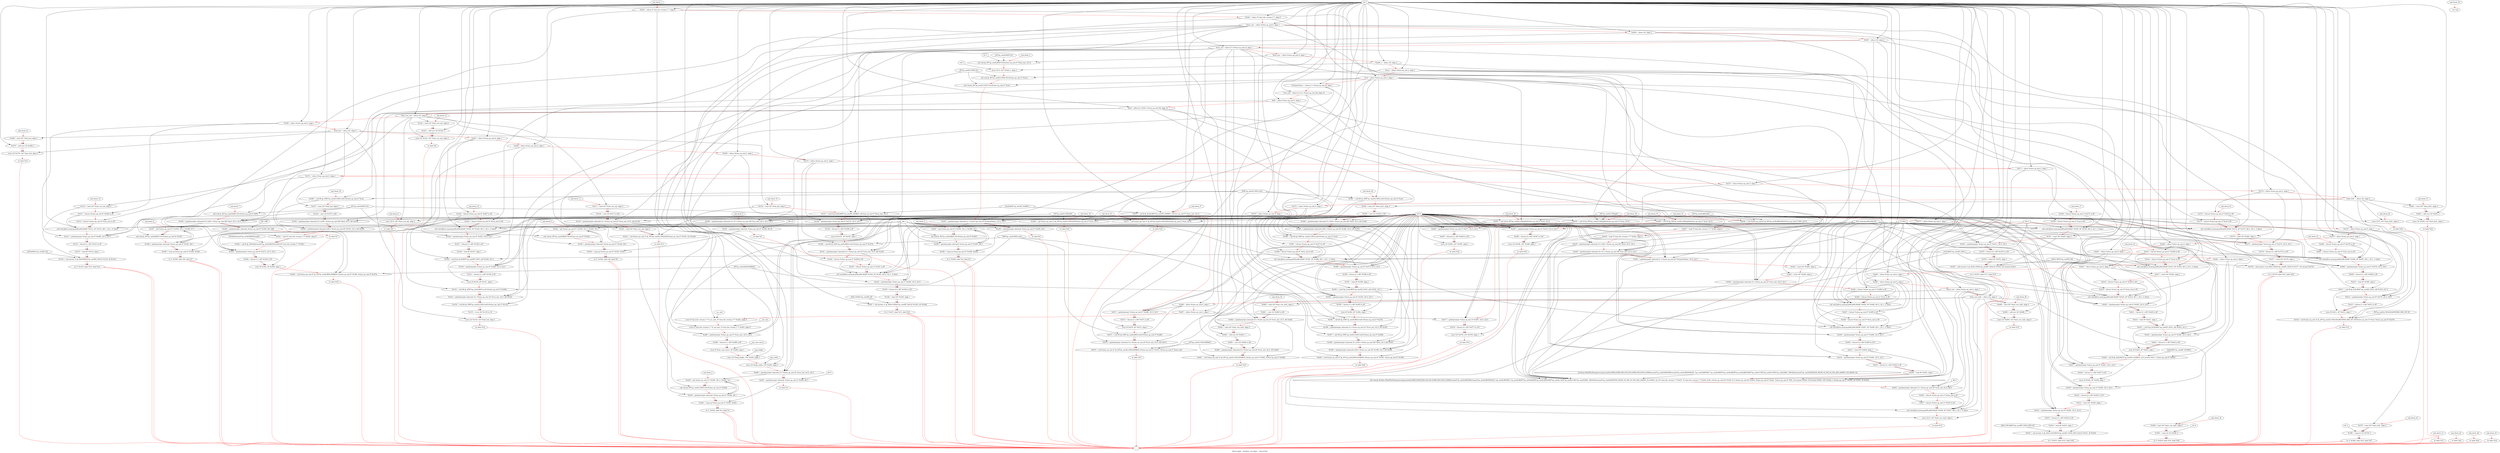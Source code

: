 digraph G {
compound=true
label="Black edges - dataflow, red edges - control flow"
"t262" [label="  %t262 = alloca %\"class.hls::stream.1\"*, align 8"]
"t263" [label="  %t263 = alloca %\"class.hls::stream.1\"*, align 8"]
"win_size" [label="  %win_size = alloca %class.ap_uint.0, align 1"]
"t264" [label="  %t264 = alloca i16, align 2"]
"t265" [label="  %t265 = alloca i16, align 2"]
"row_ind" [label="  %row_ind = alloca [5 x %class.ap_uint.2], align 1"]
"buf_size" [label="  %buf_size = alloca %class.ap_uint.0, align 1"]
"shift_x" [label="  %shift_x = alloca i16, align 2"]
"row" [label="  %row = alloca %class.ap_uint.2, align 1"]
"col" [label="  %col = alloca %class.ap_uint.2, align 1"]
"OutputValues" [label="  %OutputValues = alloca [1 x %class.ap_uint.0], align 1"]
"src_buf" [label="  %src_buf = alloca [5 x [5 x %class.ap_uint.0]], align 16"]
"P0" [label="  %P0 = alloca %class.ap_uint.0, align 1"]
"buf" [label="  %buf = alloca [5 x [256 x %class.ap_uint.0]], align 16"]
"init_row_ind" [label="  %init_row_ind = alloca i32, align 4"]
"t266" [label="  %t266 = alloca %class.ap_uint.0, align 1"]
"init_buf" [label="  %init_buf = alloca i32, align 4"]
"t267" [label="  %t267 = alloca %class.ap_uint.0, align 1"]
"t268" [label="  %t268 = alloca %class.ap_uint.0, align 1"]
"t269" [label="  %t269 = alloca %class.ap_uint.2, align 1"]
"t270" [label="  %t270 = alloca %class.ap_uint.0, align 1"]
"t271" [label="  %t271 = alloca %class.ap_uint.2, align 1"]
"t272" [label="  %t272 = alloca %class.ap_uint.0, align 1"]
"t273" [label="  %t273 = alloca %class.ap_uint.2, align 1"]
"t274" [label="  %t274 = alloca %class.ap_uint.2, align 1"]
"init_buf1" [label="  %init_buf1 = alloca i32, align 4"]
"t275" [label="  %t275 = alloca %class.ap_uint.0, align 1"]
"t276" [label="  %t276 = alloca %class.ap_uint.0, align 1"]
"t277" [label="  %t277 = alloca %class.ap_uint.2, align 1"]
"t278" [label="  %t278 = alloca %class.ap_uint.0, align 1"]
"t279" [label="  %t279 = alloca %class.ap_uint.0, align 1"]
"t280" [label="  %t280 = alloca %class.ap_uint.2, align 1"]
"t281" [label="  %t281 = alloca %class.ap_uint.0, align 1"]
"t282" [label="  %t282 = alloca %class.ap_uint.0, align 1"]
"t283" [label="  %t283 = alloca %class.ap_uint.0, align 1"]
"t284" [label="  %t284 = alloca %class.ap_uint.2, align 1"]
"t285" [label="  %t285 = alloca %class.ap_uint.0, align 1"]
"zero_ind" [label="  %zero_ind = alloca %class.ap_uint.2, align 1"]
"init_row_ind2" [label="  %init_row_ind2 = alloca i32, align 4"]
"t286" [label="  %t286 = alloca %class.ap_uint.0, align 1"]
"t287" [label="  %t287 = alloca %class.ap_uint.2, align 1"]
"_1" [label="  store %\"class.hls::stream.1\"* %_src_mat, %\"class.hls::stream.1\"** %t262, align 8"]
"_2" [label="  store %\"class.hls::stream.1\"* %_out_mat, %\"class.hls::stream.1\"** %t263, align 8"]
"t288" [label="  %t288 = getelementptr %class.ap_uint.0* %win_size, i32 0, i32 0"]
"t289" [label="  %t289 = bitcast [1 x i8]* %t288 to i8*"]
"_3" [label="  store i8 %win_size.coerce, i8* %t289, align 1"]
"_4" [label="  store i16 %img_height, i16* %t264, align 2"]
"_5" [label="  store i16 %img_width, i16* %t265, align 2"]
"t290" [label="  %t290 = getelementptr inbounds [5 x %class.ap_uint.2]* %row_ind, i32 0, i32 0"]
"t291" [label="  %t291 = getelementptr inbounds %class.ap_uint.2* %t290, i64 5"]
"_6" [label="  br label %1"]
"unk_block_1" -> "t262"[color=red]
"i32 1" -> "t262"
"t262" -> "t263"[color=red weight=2]
"i32 1" -> "t263"
"t263" -> "win_size"[color=red weight=2]
"i32 1" -> "win_size"
"win_size" -> "t264"[color=red weight=2]
"i32 1" -> "t264"
"t264" -> "t265"[color=red weight=2]
"i32 1" -> "t265"
"t265" -> "row_ind"[color=red weight=2]
"i32 1" -> "row_ind"
"row_ind" -> "buf_size"[color=red weight=2]
"i32 1" -> "buf_size"
"buf_size" -> "shift_x"[color=red weight=2]
"i32 1" -> "shift_x"
"shift_x" -> "row"[color=red weight=2]
"i32 1" -> "row"
"row" -> "col"[color=red weight=2]
"i32 1" -> "col"
"col" -> "OutputValues"[color=red weight=2]
"i32 1" -> "OutputValues"
"OutputValues" -> "src_buf"[color=red weight=2]
"i32 1" -> "src_buf"
"src_buf" -> "P0"[color=red weight=2]
"i32 1" -> "P0"
"P0" -> "buf"[color=red weight=2]
"i32 1" -> "buf"
"buf" -> "init_row_ind"[color=red weight=2]
"i32 1" -> "init_row_ind"
"init_row_ind" -> "t266"[color=red weight=2]
"i32 1" -> "t266"
"t266" -> "init_buf"[color=red weight=2]
"i32 1" -> "init_buf"
"init_buf" -> "t267"[color=red weight=2]
"i32 1" -> "t267"
"t267" -> "t268"[color=red weight=2]
"i32 1" -> "t268"
"t268" -> "t269"[color=red weight=2]
"i32 1" -> "t269"
"t269" -> "t270"[color=red weight=2]
"i32 1" -> "t270"
"t270" -> "t271"[color=red weight=2]
"i32 1" -> "t271"
"t271" -> "t272"[color=red weight=2]
"i32 1" -> "t272"
"t272" -> "t273"[color=red weight=2]
"i32 1" -> "t273"
"t273" -> "t274"[color=red weight=2]
"i32 1" -> "t274"
"t274" -> "init_buf1"[color=red weight=2]
"i32 1" -> "init_buf1"
"init_buf1" -> "t275"[color=red weight=2]
"i32 1" -> "t275"
"t275" -> "t276"[color=red weight=2]
"i32 1" -> "t276"
"t276" -> "t277"[color=red weight=2]
"i32 1" -> "t277"
"t277" -> "t278"[color=red weight=2]
"i32 1" -> "t278"
"t278" -> "t279"[color=red weight=2]
"i32 1" -> "t279"
"t279" -> "t280"[color=red weight=2]
"i32 1" -> "t280"
"t280" -> "t281"[color=red weight=2]
"i32 1" -> "t281"
"t281" -> "t282"[color=red weight=2]
"i32 1" -> "t282"
"t282" -> "t283"[color=red weight=2]
"i32 1" -> "t283"
"t283" -> "t284"[color=red weight=2]
"i32 1" -> "t284"
"t284" -> "t285"[color=red weight=2]
"i32 1" -> "t285"
"t285" -> "zero_ind"[color=red weight=2]
"i32 1" -> "zero_ind"
"zero_ind" -> "init_row_ind2"[color=red weight=2]
"i32 1" -> "init_row_ind2"
"init_row_ind2" -> "t286"[color=red weight=2]
"i32 1" -> "t286"
"t286" -> "t287"[color=red weight=2]
"i32 1" -> "t287"
"t287" -> "_1"[color=red weight=2]
"_src_mat" -> "_1"
"t262" -> "_1"
"_1" -> "_2"[color=red weight=2]
"_out_mat" -> "_2"
"t263" -> "_2"
"_2" -> "t288"[color=red weight=2]
"win_size" -> "t288"
"i32 0" -> "t288"
"i32 0" -> "t288"
"t288" -> "t289"[color=red weight=2]
"t288" -> "t289"
"t289" -> "_3"[color=red weight=2]
"win_size.coerce" -> "_3"
"t289" -> "_3"
"_3" -> "_4"[color=red weight=2]
"img_height" -> "_4"
"t264" -> "_4"
"_4" -> "_5"[color=red weight=2]
"img_width" -> "_5"
"t265" -> "_5"
"_5" -> "t290"[color=red weight=2]
"row_ind" -> "t290"
"i32 0" -> "t290"
"i32 0" -> "t290"
"t290" -> "t291"[color=red weight=2]
"t290" -> "t291"
"i64 5" -> "t291"
"t291" -> "_6"[color=red weight=2]
"_6" -> ""[color=red]

"t292" [label="  %t292 = phi %class.ap_uint.2* [ %t290, %0 ], [ %t293, %1 ]"]
"_7" [label="  call void @_ZN7ap_uintILi13EEC1Ev(%class.ap_uint.2* %t292)"]
"t293" [label="  %t293 = getelementptr inbounds %class.ap_uint.2* %t292, i64 1"]
"t294" [label="  %t294 = icmp eq %class.ap_uint.2* %t293, %t291"]
"_8" [label="  br i1 %t294, label %2, label %1"]
"unk_block_2" -> "t292"[color=red]
"t290" -> "t292"
"t293" -> "t292"
"t292" -> "_7"[color=red weight=2]
"t292" -> "_7"
"_ZN7ap_uintILi13EEC1Ev" -> "_7"
"_7" -> "t293"[color=red weight=2]
"t292" -> "t293"
"i64 1" -> "t293"
"t293" -> "t294"[color=red weight=2]
"t293" -> "t294"
"t291" -> "t294"
"t294" -> "_8"[color=red weight=2]
"t294" -> "_8"
"_8" -> ""[color=red]
"_8" -> ""[color=red]

"_9" [label="  call void @_ZN7ap_uintILi8EEC1Ei(%class.ap_uint.0* %buf_size, i32 5)"]
"_10" [label="  store i16 0, i16* %shift_x, align 2"]
"_11" [label="  call void @_ZN7ap_uintILi13EEC1Ev(%class.ap_uint.2* %row)"]
"_12" [label="  call void @_ZN7ap_uintILi13EEC1Ev(%class.ap_uint.2* %col)"]
"t295" [label="  %t295 = getelementptr inbounds [1 x %class.ap_uint.0]* %OutputValues, i32 0, i32 0"]
"t296" [label="  %t296 = getelementptr inbounds %class.ap_uint.0* %t295, i64 1"]
"_13" [label="  br label %3"]
"unk_block_3" -> "_9"[color=red]
"buf_size" -> "_9"
"i32 5" -> "_9"
"_ZN7ap_uintILi8EEC1Ei" -> "_9"
"_9" -> "_10"[color=red weight=2]
"i16 0" -> "_10"
"shift_x" -> "_10"
"_10" -> "_11"[color=red weight=2]
"row" -> "_11"
"_ZN7ap_uintILi13EEC1Ev" -> "_11"
"_11" -> "_12"[color=red weight=2]
"col" -> "_12"
"_ZN7ap_uintILi13EEC1Ev" -> "_12"
"_12" -> "t295"[color=red weight=2]
"OutputValues" -> "t295"
"i32 0" -> "t295"
"i32 0" -> "t295"
"t295" -> "t296"[color=red weight=2]
"t295" -> "t296"
"i64 1" -> "t296"
"t296" -> "_13"[color=red weight=2]
"_13" -> ""[color=red]

"t297" [label="  %t297 = phi %class.ap_uint.0* [ %t295, %2 ], [ %t298, %3 ]"]
"_14" [label="  call void @_ZN7ap_uintILi8EEC1Ev(%class.ap_uint.0* %t297)"]
"t298" [label="  %t298 = getelementptr inbounds %class.ap_uint.0* %t297, i64 1"]
"t299" [label="  %t299 = icmp eq %class.ap_uint.0* %t298, %t296"]
"_15" [label="  br i1 %t299, label %4, label %3"]
"unk_block_4" -> "t297"[color=red]
"t295" -> "t297"
"t298" -> "t297"
"t297" -> "_14"[color=red weight=2]
"t297" -> "_14"
"_ZN7ap_uintILi8EEC1Ev" -> "_14"
"_14" -> "t298"[color=red weight=2]
"t297" -> "t298"
"i64 1" -> "t298"
"t298" -> "t299"[color=red weight=2]
"t298" -> "t299"
"t296" -> "t299"
"t299" -> "_15"[color=red weight=2]
"t299" -> "_15"
"_15" -> ""[color=red]
"_15" -> ""[color=red]

"t300" [label="  %t300 = getelementptr inbounds [5 x [5 x %class.ap_uint.0]]* %src_buf, i32 0, i32 0, i32 0"]
"t301" [label="  %t301 = getelementptr inbounds %class.ap_uint.0* %t300, i64 25"]
"_16" [label="  br label %5"]
"unk_block_5" -> "t300"[color=red]
"src_buf" -> "t300"
"i32 0" -> "t300"
"i32 0" -> "t300"
"i32 0" -> "t300"
"t300" -> "t301"[color=red weight=2]
"t300" -> "t301"
"i64 25" -> "t301"
"t301" -> "_16"[color=red weight=2]
"_16" -> ""[color=red]

"t302" [label="  %t302 = phi %class.ap_uint.0* [ %t300, %4 ], [ %t303, %5 ]"]
"_17" [label="  call void @_ZN7ap_uintILi8EEC1Ev(%class.ap_uint.0* %t302)"]
"t303" [label="  %t303 = getelementptr inbounds %class.ap_uint.0* %t302, i64 1"]
"t304" [label="  %t304 = icmp eq %class.ap_uint.0* %t303, %t301"]
"_18" [label="  br i1 %t304, label %6, label %5"]
"unk_block_6" -> "t302"[color=red]
"t300" -> "t302"
"t303" -> "t302"
"t302" -> "_17"[color=red weight=2]
"t302" -> "_17"
"_ZN7ap_uintILi8EEC1Ev" -> "_17"
"_17" -> "t303"[color=red weight=2]
"t302" -> "t303"
"i64 1" -> "t303"
"t303" -> "t304"[color=red weight=2]
"t303" -> "t304"
"t301" -> "t304"
"t304" -> "_18"[color=red weight=2]
"t304" -> "_18"
"_18" -> ""[color=red]
"_18" -> ""[color=red]

"_19" [label="  call void @_ZN7ap_uintILi8EEC1Ev(%class.ap_uint.0* %P0)"]
"t305" [label="  %t305 = getelementptr inbounds [5 x [256 x %class.ap_uint.0]]* %buf, i32 0, i32 0, i32 0"]
"t306" [label="  %t306 = getelementptr inbounds %class.ap_uint.0* %t305, i64 1280"]
"_20" [label="  br label %7"]
"unk_block_7" -> "_19"[color=red]
"P0" -> "_19"
"_ZN7ap_uintILi8EEC1Ev" -> "_19"
"_19" -> "t305"[color=red weight=2]
"buf" -> "t305"
"i32 0" -> "t305"
"i32 0" -> "t305"
"i32 0" -> "t305"
"t305" -> "t306"[color=red weight=2]
"t305" -> "t306"
"i64 1280" -> "t306"
"t306" -> "_20"[color=red weight=2]
"_20" -> ""[color=red]

"t307" [label="  %t307 = phi %class.ap_uint.0* [ %t305, %6 ], [ %t308, %7 ]"]
"_21" [label="  call void @_ZN7ap_uintILi8EEC1Ev(%class.ap_uint.0* %t307)"]
"t308" [label="  %t308 = getelementptr inbounds %class.ap_uint.0* %t307, i64 1"]
"t309" [label="  %t309 = icmp eq %class.ap_uint.0* %t308, %t306"]
"_22" [label="  br i1 %t309, label %8, label %7"]
"unk_block_8" -> "t307"[color=red]
"t305" -> "t307"
"t308" -> "t307"
"t307" -> "_21"[color=red weight=2]
"t307" -> "_21"
"_ZN7ap_uintILi8EEC1Ev" -> "_21"
"_21" -> "t308"[color=red weight=2]
"t307" -> "t308"
"i64 1" -> "t308"
"t308" -> "t309"[color=red weight=2]
"t308" -> "t309"
"t306" -> "t309"
"t309" -> "_22"[color=red weight=2]
"t309" -> "_22"
"_22" -> ""[color=red]
"_22" -> ""[color=red]

"_23" [label="  store i32 0, i32* %init_row_ind, align 4"]
"_24" [label="  br label %9"]
"unk_block_9" -> "_23"[color=red]
"i32 0" -> "_23"
"init_row_ind" -> "_23"
"_23" -> "_24"[color=red weight=2]
"_24" -> ""[color=red]

"t310" [label="  %t310 = load i32* %init_row_ind, align 4"]
"t311" [label="  %t311 = bitcast %class.ap_uint.0* %t266 to i8*"]
"t312" [label="  %t312 = bitcast %class.ap_uint.0* %win_size to i8*"]
"_25" [label="  call void @llvm.memcpy.p0i8.p0i8.i64(i8* %t311, i8* %t312, i64 1, i32 1, i1 false)"]
"t313" [label="  %t313 = getelementptr %class.ap_uint.0* %t266, i32 0, i32 0"]
"t314" [label="  %t314 = bitcast [1 x i8]* %t313 to i8*"]
"t315" [label="  %t315 = load i8* %t314, align 1"]
"t316" [label="  %t316 = call zeroext i1 @_ZltILi8EEbi7ap_uintIXT_EE(i32 %t310, i8 %t315)"]
"_26" [label="  br i1 %t316, label %10, label %12"]
"unk_block_10" -> "t310"[color=red]
"init_row_ind" -> "t310"
"t310" -> "t311"[color=red weight=2]
"t266" -> "t311"
"t311" -> "t312"[color=red weight=2]
"win_size" -> "t312"
"t312" -> "_25"[color=red weight=2]
"t311" -> "_25"
"t312" -> "_25"
"i64 1" -> "_25"
"i32 1" -> "_25"
"i1 false" -> "_25"
"llvm.memcpy.p0i8.p0i8.i64" -> "_25"
"_25" -> "t313"[color=red weight=2]
"t266" -> "t313"
"i32 0" -> "t313"
"i32 0" -> "t313"
"t313" -> "t314"[color=red weight=2]
"t313" -> "t314"
"t314" -> "t315"[color=red weight=2]
"t314" -> "t315"
"t315" -> "t316"[color=red weight=2]
"t310" -> "t316"
"t315" -> "t316"
"_ZltILi8EEbi7ap_uintIXT_EE" -> "t316"
"t316" -> "_26"[color=red weight=2]
"t316" -> "_26"
"_26" -> ""[color=red]
"_26" -> ""[color=red]

"t317" [label="  %t317 = load i32* %init_row_ind, align 4"]
"t318" [label="  %t318 = sext i32 %t317 to i64"]
"t319" [label="  %t319 = getelementptr inbounds [5 x %class.ap_uint.2]* %row_ind, i32 0, i64 %t318"]
"t320" [label="  %t320 = load i32* %init_row_ind, align 4"]
"t321" [label="  %t321 = call %class.ap_uint.2* @_ZN7ap_uintILi13EEaSEi(%class.ap_uint.2* %t319, i32 %t320)"]
"_27" [label="  br label %11"]
"unk_block_11" -> "t317"[color=red]
"init_row_ind" -> "t317"
"t317" -> "t318"[color=red weight=2]
"t317" -> "t318"
"t318" -> "t319"[color=red weight=2]
"row_ind" -> "t319"
"i32 0" -> "t319"
"t318" -> "t319"
"t319" -> "t320"[color=red weight=2]
"init_row_ind" -> "t320"
"t320" -> "t321"[color=red weight=2]
"t319" -> "t321"
"t320" -> "t321"
"_ZN7ap_uintILi13EEaSEi" -> "t321"
"t321" -> "_27"[color=red weight=2]
"_27" -> ""[color=red]

"t322" [label="  %t322 = load i32* %init_row_ind, align 4"]
"t323" [label="  %t323 = add nsw i32 %t322, 1"]
"_28" [label="  store i32 %t323, i32* %init_row_ind, align 4"]
"_29" [label="  br label %9"]
"unk_block_12" -> "t322"[color=red]
"init_row_ind" -> "t322"
"t322" -> "t323"[color=red weight=2]
"t322" -> "t323"
"i32 1" -> "t323"
"t323" -> "_28"[color=red weight=2]
"t323" -> "_28"
"init_row_ind" -> "_28"
"_28" -> "_29"[color=red weight=2]
"_29" -> ""[color=red]

"_30" [label="  br label %13"]
"unk_block_13" -> "_30"[color=red]
"_30" -> ""[color=red]

"t324" [label="  %t324 = bitcast %class.ap_uint.0* %t267 to i8*"]
"t325" [label="  %t325 = bitcast %class.ap_uint.0* %win_size to i8*"]
"_31" [label="  call void @llvm.memcpy.p0i8.p0i8.i64(i8* %t324, i8* %t325, i64 1, i32 1, i1 false)"]
"t326" [label="  %t326 = getelementptr %class.ap_uint.0* %t267, i32 0, i32 0"]
"t327" [label="  %t327 = bitcast [1 x i8]* %t326 to i8*"]
"t328" [label="  %t328 = load i8* %t327, align 1"]
"t329" [label="  %t329 = call i8 @_ZrsILi8EE7ap_uintIXT_EES1_i(i8 %t328, i32 1)"]
"t330" [label="  %t330 = getelementptr %class.ap_uint.0* %t268, i32 0, i32 0"]
"t331" [label="  %t331 = bitcast [1 x i8]* %t330 to i8*"]
"_32" [label="  store i8 %t329, i8* %t331, align 1"]
"t332" [label="  %t332 = call i64 @_ZNK7ap_uintILi8EEcvmEv(%class.ap_uint.0* %t268)"]
"t333" [label="  %t333 = getelementptr inbounds [5 x %class.ap_uint.2]* %row_ind, i32 0, i64 %t332"]
"t334" [label="  %t334 = call i64 @_ZNK7ap_uintILi13EEcvmEv(%class.ap_uint.2* %t333)"]
"t335" [label="  %t335 = trunc i64 %t334 to i32"]
"_33" [label="  store i32 %t335, i32* %init_buf, align 4"]
"_34" [label="  br label %14"]
"unk_block_14" -> "t324"[color=red]
"t267" -> "t324"
"t324" -> "t325"[color=red weight=2]
"win_size" -> "t325"
"t325" -> "_31"[color=red weight=2]
"t324" -> "_31"
"t325" -> "_31"
"i64 1" -> "_31"
"i32 1" -> "_31"
"i1 false" -> "_31"
"llvm.memcpy.p0i8.p0i8.i64" -> "_31"
"_31" -> "t326"[color=red weight=2]
"t267" -> "t326"
"i32 0" -> "t326"
"i32 0" -> "t326"
"t326" -> "t327"[color=red weight=2]
"t326" -> "t327"
"t327" -> "t328"[color=red weight=2]
"t327" -> "t328"
"t328" -> "t329"[color=red weight=2]
"t328" -> "t329"
"i32 1" -> "t329"
"_ZrsILi8EE7ap_uintIXT_EES1_i" -> "t329"
"t329" -> "t330"[color=red weight=2]
"t268" -> "t330"
"i32 0" -> "t330"
"i32 0" -> "t330"
"t330" -> "t331"[color=red weight=2]
"t330" -> "t331"
"t331" -> "_32"[color=red weight=2]
"t329" -> "_32"
"t331" -> "_32"
"_32" -> "t332"[color=red weight=2]
"t268" -> "t332"
"_ZNK7ap_uintILi8EEcvmEv" -> "t332"
"t332" -> "t333"[color=red weight=2]
"row_ind" -> "t333"
"i32 0" -> "t333"
"t332" -> "t333"
"t333" -> "t334"[color=red weight=2]
"t333" -> "t334"
"_ZNK7ap_uintILi13EEcvmEv" -> "t334"
"t334" -> "t335"[color=red weight=2]
"t334" -> "t335"
"t335" -> "_33"[color=red weight=2]
"t335" -> "_33"
"init_buf" -> "_33"
"_33" -> "_34"[color=red weight=2]
"_34" -> ""[color=red]

"t336" [label="  %t336 = load i32* %init_buf, align 4"]
"t337" [label="  %t337 = call i8 @_ZmiILi8EE7ap_uintIXT_EERKS1_i(%class.ap_uint.0* %win_size, i32 1)"]
"t338" [label="  %t338 = getelementptr %class.ap_uint.0* %t270, i32 0, i32 0"]
"t339" [label="  %t339 = bitcast [1 x i8]* %t338 to i8*"]
"_35" [label="  store i8 %t337, i8* %t339, align 1"]
"t340" [label="  %t340 = call i64 @_ZNK7ap_uintILi8EEcvmEv(%class.ap_uint.0* %t270)"]
"t341" [label="  %t341 = getelementptr inbounds [5 x %class.ap_uint.2]* %row_ind, i32 0, i64 %t340"]
"t342" [label="  %t342 = bitcast %class.ap_uint.2* %t269 to i8*"]
"t343" [label="  %t343 = bitcast %class.ap_uint.2* %t341 to i8*"]
"_36" [label="  call void @llvm.memcpy.p0i8.p0i8.i64(i8* %t342, i8* %t343, i64 2, i32 1, i1 false)"]
"t344" [label="  %t344 = getelementptr %class.ap_uint.2* %t269, i32 0, i32 0"]
"t345" [label="  %t345 = bitcast [2 x i8]* %t344 to i16*"]
"t346" [label="  %t346 = load i16* %t345, align 1"]
"t347" [label="  %t347 = call zeroext i1 @_ZltILi13EEbi7ap_uintIXT_EE(i32 %t336, i16 %t346)"]
"_37" [label="  br i1 %t347, label %15, label %21"]
"unk_block_15" -> "t336"[color=red]
"init_buf" -> "t336"
"t336" -> "t337"[color=red weight=2]
"win_size" -> "t337"
"i32 1" -> "t337"
"_ZmiILi8EE7ap_uintIXT_EERKS1_i" -> "t337"
"t337" -> "t338"[color=red weight=2]
"t270" -> "t338"
"i32 0" -> "t338"
"i32 0" -> "t338"
"t338" -> "t339"[color=red weight=2]
"t338" -> "t339"
"t339" -> "_35"[color=red weight=2]
"t337" -> "_35"
"t339" -> "_35"
"_35" -> "t340"[color=red weight=2]
"t270" -> "t340"
"_ZNK7ap_uintILi8EEcvmEv" -> "t340"
"t340" -> "t341"[color=red weight=2]
"row_ind" -> "t341"
"i32 0" -> "t341"
"t340" -> "t341"
"t341" -> "t342"[color=red weight=2]
"t269" -> "t342"
"t342" -> "t343"[color=red weight=2]
"t341" -> "t343"
"t343" -> "_36"[color=red weight=2]
"t342" -> "_36"
"t343" -> "_36"
"i64 2" -> "_36"
"i32 1" -> "_36"
"i1 false" -> "_36"
"llvm.memcpy.p0i8.p0i8.i64" -> "_36"
"_36" -> "t344"[color=red weight=2]
"t269" -> "t344"
"i32 0" -> "t344"
"i32 0" -> "t344"
"t344" -> "t345"[color=red weight=2]
"t344" -> "t345"
"t345" -> "t346"[color=red weight=2]
"t345" -> "t346"
"t346" -> "t347"[color=red weight=2]
"t336" -> "t347"
"t346" -> "t347"
"_ZltILi13EEbi7ap_uintIXT_EE" -> "t347"
"t347" -> "_37"[color=red weight=2]
"t347" -> "_37"
"_37" -> ""[color=red]
"_37" -> ""[color=red]

"t348" [label="  %t348 = call %class.ap_uint.2* @_ZN7ap_uintILi13EEaSEi(%class.ap_uint.2* %col, i32 0)"]
"_38" [label="  br label %16"]
"unk_block_16" -> "t348"[color=red]
"col" -> "t348"
"i32 0" -> "t348"
"_ZN7ap_uintILi13EEaSEi" -> "t348"
"t348" -> "_38"[color=red weight=2]
"_38" -> ""[color=red]

"t349" [label="  %t349 = bitcast %class.ap_uint.2* %t271 to i8*"]
"t350" [label="  %t350 = bitcast %class.ap_uint.2* %col to i8*"]
"_39" [label="  call void @llvm.memcpy.p0i8.p0i8.i64(i8* %t349, i8* %t350, i64 2, i32 1, i1 false)"]
"t351" [label="  %t351 = load i16* %t265, align 2"]
"t352" [label="  %t352 = getelementptr %class.ap_uint.2* %t271, i32 0, i32 0"]
"t353" [label="  %t353 = bitcast [2 x i8]* %t352 to i16*"]
"t354" [label="  %t354 = load i16* %t353, align 1"]
"t355" [label="  %t355 = call zeroext i1 @_ZltILi13EEb7ap_uintIXT_EEt(i16 %t354, i16 zeroext %t351)"]
"_40" [label="  br i1 %t355, label %17, label %19"]
"unk_block_17" -> "t349"[color=red]
"t271" -> "t349"
"t349" -> "t350"[color=red weight=2]
"col" -> "t350"
"t350" -> "_39"[color=red weight=2]
"t349" -> "_39"
"t350" -> "_39"
"i64 2" -> "_39"
"i32 1" -> "_39"
"i1 false" -> "_39"
"llvm.memcpy.p0i8.p0i8.i64" -> "_39"
"_39" -> "t351"[color=red weight=2]
"t265" -> "t351"
"t351" -> "t352"[color=red weight=2]
"t271" -> "t352"
"i32 0" -> "t352"
"i32 0" -> "t352"
"t352" -> "t353"[color=red weight=2]
"t352" -> "t353"
"t353" -> "t354"[color=red weight=2]
"t353" -> "t354"
"t354" -> "t355"[color=red weight=2]
"t354" -> "t355"
"t351" -> "t355"
"_ZltILi13EEb7ap_uintIXT_EEt" -> "t355"
"t355" -> "_40"[color=red weight=2]
"t355" -> "_40"
"_40" -> ""[color=red]
"_40" -> ""[color=red]

"t356" [label="  %t356 = call i64 @_ZNK7ap_uintILi13EEcvmEv(%class.ap_uint.2* %col)"]
"t357" [label="  %t357 = load i32* %init_buf, align 4"]
"t358" [label="  %t358 = sext i32 %t357 to i64"]
"t359" [label="  %t359 = getelementptr inbounds [5 x [256 x %class.ap_uint.0]]* %buf, i32 0, i64 %t358"]
"t360" [label="  %t360 = getelementptr inbounds [256 x %class.ap_uint.0]* %t359, i32 0, i64 %t356"]
"t361" [label="  %t361 = load %\"class.hls::stream.1\"** %t262, align 8"]
"t362" [label="  %t362 = call i8 @_ZN3hls6streamI7ap_uintILi8EEE4readEv(%\"class.hls::stream.1\"* %t361)"]
"t363" [label="  %t363 = getelementptr %class.ap_uint.0* %t272, i32 0, i32 0"]
"t364" [label="  %t364 = bitcast [1 x i8]* %t363 to i8*"]
"_41" [label="  store i8 %t362, i8* %t364, align 1"]
"t365" [label="  %t365 = call %class.ap_uint.0* @_ZN7ap_uintILi8EEaSERKS0_(%class.ap_uint.0* %t360, %class.ap_uint.0* %t272)"]
"_42" [label="  br label %18"]
"unk_block_18" -> "t356"[color=red]
"col" -> "t356"
"_ZNK7ap_uintILi13EEcvmEv" -> "t356"
"t356" -> "t357"[color=red weight=2]
"init_buf" -> "t357"
"t357" -> "t358"[color=red weight=2]
"t357" -> "t358"
"t358" -> "t359"[color=red weight=2]
"buf" -> "t359"
"i32 0" -> "t359"
"t358" -> "t359"
"t359" -> "t360"[color=red weight=2]
"t359" -> "t360"
"i32 0" -> "t360"
"t356" -> "t360"
"t360" -> "t361"[color=red weight=2]
"t262" -> "t361"
"t361" -> "t362"[color=red weight=2]
"t361" -> "t362"
"_ZN3hls6streamI7ap_uintILi8EEE4readEv" -> "t362"
"t362" -> "t363"[color=red weight=2]
"t272" -> "t363"
"i32 0" -> "t363"
"i32 0" -> "t363"
"t363" -> "t364"[color=red weight=2]
"t363" -> "t364"
"t364" -> "_41"[color=red weight=2]
"t362" -> "_41"
"t364" -> "_41"
"_41" -> "t365"[color=red weight=2]
"t360" -> "t365"
"t272" -> "t365"
"_ZN7ap_uintILi8EEaSERKS0_" -> "t365"
"t365" -> "_42"[color=red weight=2]
"_42" -> ""[color=red]

"t366" [label="  %t366 = call i16 @_ZN7ap_uintILi13EEppEi(%class.ap_uint.2* %col, i32 0)"]
"t367" [label="  %t367 = getelementptr %class.ap_uint.2* %t273, i32 0, i32 0"]
"t368" [label="  %t368 = bitcast [2 x i8]* %t367 to i16*"]
"_43" [label="  store i16 %t366, i16* %t368, align 1"]
"_44" [label="  br label %16"]
"unk_block_19" -> "t366"[color=red]
"col" -> "t366"
"i32 0" -> "t366"
"_ZN7ap_uintILi13EEppEi" -> "t366"
"t366" -> "t367"[color=red weight=2]
"t273" -> "t367"
"i32 0" -> "t367"
"i32 0" -> "t367"
"t367" -> "t368"[color=red weight=2]
"t367" -> "t368"
"t368" -> "_43"[color=red weight=2]
"t366" -> "_43"
"t368" -> "_43"
"_43" -> "_44"[color=red weight=2]
"_44" -> ""[color=red]

"_45" [label="  br label %20"]
"unk_block_20" -> "_45"[color=red]
"_45" -> ""[color=red]

"t369" [label="  %t369 = load i32* %init_buf, align 4"]
"t370" [label="  %t370 = add nsw i32 %t369, 1"]
"_46" [label="  store i32 %t370, i32* %init_buf, align 4"]
"_47" [label="  br label %14"]
"unk_block_21" -> "t369"[color=red]
"init_buf" -> "t369"
"t369" -> "t370"[color=red weight=2]
"t369" -> "t370"
"i32 1" -> "t370"
"t370" -> "_46"[color=red weight=2]
"t370" -> "_46"
"init_buf" -> "_46"
"_46" -> "_47"[color=red weight=2]
"_47" -> ""[color=red]

"t371" [label="  %t371 = call %class.ap_uint.2* @_ZN7ap_uintILi13EEaSEi(%class.ap_uint.2* %col, i32 0)"]
"_48" [label="  br label %22"]
"unk_block_22" -> "t371"[color=red]
"col" -> "t371"
"i32 0" -> "t371"
"_ZN7ap_uintILi13EEaSEi" -> "t371"
"t371" -> "_48"[color=red weight=2]
"_48" -> ""[color=red]

"t372" [label="  %t372 = bitcast %class.ap_uint.2* %t274 to i8*"]
"t373" [label="  %t373 = bitcast %class.ap_uint.2* %col to i8*"]
"_49" [label="  call void @llvm.memcpy.p0i8.p0i8.i64(i8* %t372, i8* %t373, i64 2, i32 1, i1 false)"]
"t374" [label="  %t374 = load i16* %t265, align 2"]
"t375" [label="  %t375 = getelementptr %class.ap_uint.2* %t274, i32 0, i32 0"]
"t376" [label="  %t376 = bitcast [2 x i8]* %t375 to i16*"]
"t377" [label="  %t377 = load i16* %t376, align 1"]
"t378" [label="  %t378 = call zeroext i1 @_ZltILi13EEb7ap_uintIXT_EEt(i16 %t377, i16 zeroext %t374)"]
"_50" [label="  br i1 %t378, label %23, label %29"]
"unk_block_23" -> "t372"[color=red]
"t274" -> "t372"
"t372" -> "t373"[color=red weight=2]
"col" -> "t373"
"t373" -> "_49"[color=red weight=2]
"t372" -> "_49"
"t373" -> "_49"
"i64 2" -> "_49"
"i32 1" -> "_49"
"i1 false" -> "_49"
"llvm.memcpy.p0i8.p0i8.i64" -> "_49"
"_49" -> "t374"[color=red weight=2]
"t265" -> "t374"
"t374" -> "t375"[color=red weight=2]
"t274" -> "t375"
"i32 0" -> "t375"
"i32 0" -> "t375"
"t375" -> "t376"[color=red weight=2]
"t375" -> "t376"
"t376" -> "t377"[color=red weight=2]
"t376" -> "t377"
"t377" -> "t378"[color=red weight=2]
"t377" -> "t378"
"t374" -> "t378"
"_ZltILi13EEb7ap_uintIXT_EEt" -> "t378"
"t378" -> "_50"[color=red weight=2]
"t378" -> "_50"
"_50" -> ""[color=red]
"_50" -> ""[color=red]

"_51" [label="  store i32 0, i32* %init_buf1, align 4"]
"_52" [label="  br label %24"]
"unk_block_24" -> "_51"[color=red]
"i32 0" -> "_51"
"init_buf1" -> "_51"
"_51" -> "_52"[color=red weight=2]
"_52" -> ""[color=red]

"t379" [label="  %t379 = load i32* %init_buf1, align 4"]
"t380" [label="  %t380 = icmp slt i32 %t379, 2"]
"_53" [label="  br i1 %t380, label %25, label %27"]
"unk_block_25" -> "t379"[color=red]
"init_buf1" -> "t379"
"t379" -> "t380"[color=red weight=2]
"t379" -> "t380"
"i32 2" -> "t380"
"t380" -> "_53"[color=red weight=2]
"t380" -> "_53"
"_53" -> ""[color=red]
"_53" -> ""[color=red]

"t381" [label="  %t381 = call i64 @_ZNK7ap_uintILi13EEcvmEv(%class.ap_uint.2* %col)"]
"t382" [label="  %t382 = load i32* %init_buf1, align 4"]
"t383" [label="  %t383 = sext i32 %t382 to i64"]
"t384" [label="  %t384 = getelementptr inbounds [5 x [256 x %class.ap_uint.0]]* %buf, i32 0, i64 %t383"]
"t385" [label="  %t385 = getelementptr inbounds [256 x %class.ap_uint.0]* %t384, i32 0, i64 %t381"]
"t386" [label="  %t386 = call i64 @_ZNK7ap_uintILi13EEcvmEv(%class.ap_uint.2* %col)"]
"t387" [label="  %t387 = bitcast %class.ap_uint.0* %t275 to i8*"]
"t388" [label="  %t388 = bitcast %class.ap_uint.0* %win_size to i8*"]
"_54" [label="  call void @llvm.memcpy.p0i8.p0i8.i64(i8* %t387, i8* %t388, i64 1, i32 1, i1 false)"]
"t389" [label="  %t389 = getelementptr %class.ap_uint.0* %t275, i32 0, i32 0"]
"t390" [label="  %t390 = bitcast [1 x i8]* %t389 to i8*"]
"t391" [label="  %t391 = load i8* %t390, align 1"]
"t392" [label="  %t392 = call i8 @_ZrsILi8EE7ap_uintIXT_EES1_i(i8 %t391, i32 1)"]
"t393" [label="  %t393 = getelementptr %class.ap_uint.0* %t276, i32 0, i32 0"]
"t394" [label="  %t394 = bitcast [1 x i8]* %t393 to i8*"]
"_55" [label="  store i8 %t392, i8* %t394, align 1"]
"t395" [label="  %t395 = call i64 @_ZNK7ap_uintILi8EEcvmEv(%class.ap_uint.0* %t276)"]
"t396" [label="  %t396 = getelementptr inbounds [5 x %class.ap_uint.2]* %row_ind, i32 0, i64 %t395"]
"t397" [label="  %t397 = call i64 @_ZNK7ap_uintILi13EEcvmEv(%class.ap_uint.2* %t396)"]
"t398" [label="  %t398 = getelementptr inbounds [5 x [256 x %class.ap_uint.0]]* %buf, i32 0, i64 %t397"]
"t399" [label="  %t399 = getelementptr inbounds [256 x %class.ap_uint.0]* %t398, i32 0, i64 %t386"]
"t400" [label="  %t400 = call %class.ap_uint.0* @_ZN7ap_uintILi8EEaSERKS0_(%class.ap_uint.0* %t385, %class.ap_uint.0* %t399)"]
"_56" [label="  br label %26"]
"unk_block_26" -> "t381"[color=red]
"col" -> "t381"
"_ZNK7ap_uintILi13EEcvmEv" -> "t381"
"t381" -> "t382"[color=red weight=2]
"init_buf1" -> "t382"
"t382" -> "t383"[color=red weight=2]
"t382" -> "t383"
"t383" -> "t384"[color=red weight=2]
"buf" -> "t384"
"i32 0" -> "t384"
"t383" -> "t384"
"t384" -> "t385"[color=red weight=2]
"t384" -> "t385"
"i32 0" -> "t385"
"t381" -> "t385"
"t385" -> "t386"[color=red weight=2]
"col" -> "t386"
"_ZNK7ap_uintILi13EEcvmEv" -> "t386"
"t386" -> "t387"[color=red weight=2]
"t275" -> "t387"
"t387" -> "t388"[color=red weight=2]
"win_size" -> "t388"
"t388" -> "_54"[color=red weight=2]
"t387" -> "_54"
"t388" -> "_54"
"i64 1" -> "_54"
"i32 1" -> "_54"
"i1 false" -> "_54"
"llvm.memcpy.p0i8.p0i8.i64" -> "_54"
"_54" -> "t389"[color=red weight=2]
"t275" -> "t389"
"i32 0" -> "t389"
"i32 0" -> "t389"
"t389" -> "t390"[color=red weight=2]
"t389" -> "t390"
"t390" -> "t391"[color=red weight=2]
"t390" -> "t391"
"t391" -> "t392"[color=red weight=2]
"t391" -> "t392"
"i32 1" -> "t392"
"_ZrsILi8EE7ap_uintIXT_EES1_i" -> "t392"
"t392" -> "t393"[color=red weight=2]
"t276" -> "t393"
"i32 0" -> "t393"
"i32 0" -> "t393"
"t393" -> "t394"[color=red weight=2]
"t393" -> "t394"
"t394" -> "_55"[color=red weight=2]
"t392" -> "_55"
"t394" -> "_55"
"_55" -> "t395"[color=red weight=2]
"t276" -> "t395"
"_ZNK7ap_uintILi8EEcvmEv" -> "t395"
"t395" -> "t396"[color=red weight=2]
"row_ind" -> "t396"
"i32 0" -> "t396"
"t395" -> "t396"
"t396" -> "t397"[color=red weight=2]
"t396" -> "t397"
"_ZNK7ap_uintILi13EEcvmEv" -> "t397"
"t397" -> "t398"[color=red weight=2]
"buf" -> "t398"
"i32 0" -> "t398"
"t397" -> "t398"
"t398" -> "t399"[color=red weight=2]
"t398" -> "t399"
"i32 0" -> "t399"
"t386" -> "t399"
"t399" -> "t400"[color=red weight=2]
"t385" -> "t400"
"t399" -> "t400"
"_ZN7ap_uintILi8EEaSERKS0_" -> "t400"
"t400" -> "_56"[color=red weight=2]
"_56" -> ""[color=red]

"t401" [label="  %t401 = load i32* %init_buf1, align 4"]
"t402" [label="  %t402 = add nsw i32 %t401, 1"]
"_57" [label="  store i32 %t402, i32* %init_buf1, align 4"]
"_58" [label="  br label %24"]
"unk_block_27" -> "t401"[color=red]
"init_buf1" -> "t401"
"t401" -> "t402"[color=red weight=2]
"t401" -> "t402"
"i32 1" -> "t402"
"t402" -> "_57"[color=red weight=2]
"t402" -> "_57"
"init_buf1" -> "_57"
"_57" -> "_58"[color=red weight=2]
"_58" -> ""[color=red]

"_59" [label="  br label %28"]
"unk_block_28" -> "_59"[color=red]
"_59" -> ""[color=red]

"t403" [label="  %t403 = call i16 @_ZN7ap_uintILi13EEppEi(%class.ap_uint.2* %col, i32 0)"]
"t404" [label="  %t404 = getelementptr %class.ap_uint.2* %t277, i32 0, i32 0"]
"t405" [label="  %t405 = bitcast [2 x i8]* %t404 to i16*"]
"_60" [label="  store i16 %t403, i16* %t405, align 1"]
"_61" [label="  br label %22"]
"unk_block_29" -> "t403"[color=red]
"col" -> "t403"
"i32 0" -> "t403"
"_ZN7ap_uintILi13EEppEi" -> "t403"
"t403" -> "t404"[color=red weight=2]
"t277" -> "t404"
"i32 0" -> "t404"
"i32 0" -> "t404"
"t404" -> "t405"[color=red weight=2]
"t404" -> "t405"
"t405" -> "_60"[color=red weight=2]
"t403" -> "_60"
"t405" -> "_60"
"_60" -> "_61"[color=red weight=2]
"_61" -> ""[color=red]

"_62" [label="  br label %30"]
"unk_block_30" -> "_62"[color=red]
"_62" -> ""[color=red]

"t406" [label="  %t406 = bitcast %class.ap_uint.0* %t279 to i8*"]
"t407" [label="  %t407 = bitcast %class.ap_uint.0* %win_size to i8*"]
"_63" [label="  call void @llvm.memcpy.p0i8.p0i8.i64(i8* %t406, i8* %t407, i64 1, i32 1, i1 false)"]
"t408" [label="  %t408 = getelementptr %class.ap_uint.0* %t279, i32 0, i32 0"]
"t409" [label="  %t409 = bitcast [1 x i8]* %t408 to i8*"]
"t410" [label="  %t410 = load i8* %t409, align 1"]
"t411" [label="  %t411 = call i8 @_ZrsILi8EE7ap_uintIXT_EES1_i(i8 %t410, i32 1)"]
"t412" [label="  %t412 = getelementptr %class.ap_uint.0* %t278, i32 0, i32 0"]
"t413" [label="  %t413 = bitcast [1 x i8]* %t412 to i8*"]
"_64" [label="  store i8 %t411, i8* %t413, align 1"]
"t414" [label="  %t414 = call %class.ap_uint.2* @_ZN7ap_uintILi13EEaSILi8EEERS0_RKS_IXT_EE(%class.ap_uint.2* %row, %class.ap_uint.0* %t278)"]
"_65" [label="  br label %31"]
"unk_block_31" -> "t406"[color=red]
"t279" -> "t406"
"t406" -> "t407"[color=red weight=2]
"win_size" -> "t407"
"t407" -> "_63"[color=red weight=2]
"t406" -> "_63"
"t407" -> "_63"
"i64 1" -> "_63"
"i32 1" -> "_63"
"i1 false" -> "_63"
"llvm.memcpy.p0i8.p0i8.i64" -> "_63"
"_63" -> "t408"[color=red weight=2]
"t279" -> "t408"
"i32 0" -> "t408"
"i32 0" -> "t408"
"t408" -> "t409"[color=red weight=2]
"t408" -> "t409"
"t409" -> "t410"[color=red weight=2]
"t409" -> "t410"
"t410" -> "t411"[color=red weight=2]
"t410" -> "t411"
"i32 1" -> "t411"
"_ZrsILi8EE7ap_uintIXT_EES1_i" -> "t411"
"t411" -> "t412"[color=red weight=2]
"t278" -> "t412"
"i32 0" -> "t412"
"i32 0" -> "t412"
"t412" -> "t413"[color=red weight=2]
"t412" -> "t413"
"t413" -> "_64"[color=red weight=2]
"t411" -> "_64"
"t413" -> "_64"
"_64" -> "t414"[color=red weight=2]
"row" -> "t414"
"t278" -> "t414"
"_ZN7ap_uintILi13EEaSILi8EEERS0_RKS_IXT_EE" -> "t414"
"t414" -> "_65"[color=red weight=2]
"_65" -> ""[color=red]

"t415" [label="  %t415 = bitcast %class.ap_uint.2* %t280 to i8*"]
"t416" [label="  %t416 = bitcast %class.ap_uint.2* %row to i8*"]
"_66" [label="  call void @llvm.memcpy.p0i8.p0i8.i64(i8* %t415, i8* %t416, i64 2, i32 1, i1 false)"]
"t417" [label="  %t417 = load i16* %t264, align 2"]
"t418" [label="  %t418 = bitcast %class.ap_uint.0* %t283 to i8*"]
"t419" [label="  %t419 = bitcast %class.ap_uint.0* %win_size to i8*"]
"_67" [label="  call void @llvm.memcpy.p0i8.p0i8.i64(i8* %t418, i8* %t419, i64 1, i32 1, i1 false)"]
"t420" [label="  %t420 = getelementptr %class.ap_uint.0* %t283, i32 0, i32 0"]
"t421" [label="  %t421 = bitcast [1 x i8]* %t420 to i8*"]
"t422" [label="  %t422 = load i8* %t421, align 1"]
"t423" [label="  %t423 = call i8 @_ZrsILi8EE7ap_uintIXT_EES1_i(i8 %t422, i32 1)"]
"t424" [label="  %t424 = getelementptr %class.ap_uint.0* %t282, i32 0, i32 0"]
"t425" [label="  %t425 = bitcast [1 x i8]* %t424 to i8*"]
"_68" [label="  store i8 %t423, i8* %t425, align 1"]
"t426" [label="  %t426 = call i8 @_ZplILi8EE7ap_uintIXT_EEtRKS1_(i16 zeroext %t417, %class.ap_uint.0* %t282)"]
"t427" [label="  %t427 = getelementptr %class.ap_uint.0* %t281, i32 0, i32 0"]
"t428" [label="  %t428 = bitcast [1 x i8]* %t427 to i8*"]
"_69" [label="  store i8 %t426, i8* %t428, align 1"]
"t429" [label="  %t429 = getelementptr %class.ap_uint.2* %t280, i32 0, i32 0"]
"t430" [label="  %t430 = bitcast [2 x i8]* %t429 to i16*"]
"t431" [label="  %t431 = load i16* %t430, align 1"]
"t432" [label="  %t432 = getelementptr %class.ap_uint.0* %t281, i32 0, i32 0"]
"t433" [label="  %t433 = bitcast [1 x i8]* %t432 to i8*"]
"t434" [label="  %t434 = load i8* %t433, align 1"]
"t435" [label="  %t435 = call zeroext i1 @_ZltILi13ELi8EEb7ap_uintIXT_EES0_IXT0_EE(i16 %t431, i8 %t434)"]
"_70" [label="  br i1 %t435, label %32, label %38"]
"unk_block_32" -> "t415"[color=red]
"t280" -> "t415"
"t415" -> "t416"[color=red weight=2]
"row" -> "t416"
"t416" -> "_66"[color=red weight=2]
"t415" -> "_66"
"t416" -> "_66"
"i64 2" -> "_66"
"i32 1" -> "_66"
"i1 false" -> "_66"
"llvm.memcpy.p0i8.p0i8.i64" -> "_66"
"_66" -> "t417"[color=red weight=2]
"t264" -> "t417"
"t417" -> "t418"[color=red weight=2]
"t283" -> "t418"
"t418" -> "t419"[color=red weight=2]
"win_size" -> "t419"
"t419" -> "_67"[color=red weight=2]
"t418" -> "_67"
"t419" -> "_67"
"i64 1" -> "_67"
"i32 1" -> "_67"
"i1 false" -> "_67"
"llvm.memcpy.p0i8.p0i8.i64" -> "_67"
"_67" -> "t420"[color=red weight=2]
"t283" -> "t420"
"i32 0" -> "t420"
"i32 0" -> "t420"
"t420" -> "t421"[color=red weight=2]
"t420" -> "t421"
"t421" -> "t422"[color=red weight=2]
"t421" -> "t422"
"t422" -> "t423"[color=red weight=2]
"t422" -> "t423"
"i32 1" -> "t423"
"_ZrsILi8EE7ap_uintIXT_EES1_i" -> "t423"
"t423" -> "t424"[color=red weight=2]
"t282" -> "t424"
"i32 0" -> "t424"
"i32 0" -> "t424"
"t424" -> "t425"[color=red weight=2]
"t424" -> "t425"
"t425" -> "_68"[color=red weight=2]
"t423" -> "_68"
"t425" -> "_68"
"_68" -> "t426"[color=red weight=2]
"t417" -> "t426"
"t282" -> "t426"
"_ZplILi8EE7ap_uintIXT_EEtRKS1_" -> "t426"
"t426" -> "t427"[color=red weight=2]
"t281" -> "t427"
"i32 0" -> "t427"
"i32 0" -> "t427"
"t427" -> "t428"[color=red weight=2]
"t427" -> "t428"
"t428" -> "_69"[color=red weight=2]
"t426" -> "_69"
"t428" -> "_69"
"_69" -> "t429"[color=red weight=2]
"t280" -> "t429"
"i32 0" -> "t429"
"i32 0" -> "t429"
"t429" -> "t430"[color=red weight=2]
"t429" -> "t430"
"t430" -> "t431"[color=red weight=2]
"t430" -> "t431"
"t431" -> "t432"[color=red weight=2]
"t281" -> "t432"
"i32 0" -> "t432"
"i32 0" -> "t432"
"t432" -> "t433"[color=red weight=2]
"t432" -> "t433"
"t433" -> "t434"[color=red weight=2]
"t433" -> "t434"
"t434" -> "t435"[color=red weight=2]
"t431" -> "t435"
"t434" -> "t435"
"_ZltILi13ELi8EEb7ap_uintIXT_EES0_IXT0_EE" -> "t435"
"t435" -> "_70"[color=red weight=2]
"t435" -> "_70"
"_70" -> ""[color=red]
"_70" -> ""[color=red]

"t436" [label="  %t436 = call %class.ap_uint.0* @_ZN7ap_uintILi8EEaSEi(%class.ap_uint.0* %P0, i32 0)"]
"t437" [label="  %t437 = load %\"class.hls::stream.1\"** %t262, align 8"]
"t438" [label="  %t438 = load %\"class.hls::stream.1\"** %t263, align 8"]
"t439" [label="  %t439 = getelementptr inbounds [5 x [256 x %class.ap_uint.0]]* %buf, i32 0, i32 0"]
"t440" [label="  %t440 = getelementptr inbounds [5 x [5 x %class.ap_uint.0]]* %src_buf, i32 0, i32 0"]
"t441" [label="  %t441 = getelementptr inbounds [1 x %class.ap_uint.0]* %OutputValues, i32 0, i32 0"]
"t442" [label="  %t442 = load i16* %t265, align 2"]
"t443" [label="  %t443 = load i16* %t264, align 2"]
"t444" [label="  %t444 = getelementptr inbounds [5 x %class.ap_uint.2]* %row_ind, i32 0, i32 0"]
"t445" [label="  %t445 = bitcast %class.ap_uint.2* %t284 to i8*"]
"t446" [label="  %t446 = bitcast %class.ap_uint.2* %row to i8*"]
"_71" [label="  call void @llvm.memcpy.p0i8.p0i8.i64(i8* %t445, i8* %t446, i64 2, i32 1, i1 false)"]
"t447" [label="  %t447 = bitcast %class.ap_uint.0* %t285 to i8*"]
"t448" [label="  %t448 = bitcast %class.ap_uint.0* %win_size to i8*"]
"_72" [label="  call void @llvm.memcpy.p0i8.p0i8.i64(i8* %t447, i8* %t448, i64 1, i32 1, i1 false)"]
"t449" [label="  %t449 = getelementptr %class.ap_uint.2* %t284, i32 0, i32 0"]
"t450" [label="  %t450 = bitcast [2 x i8]* %t449 to i16*"]
"t451" [label="  %t451 = load i16* %t450, align 1"]
"t452" [label="  %t452 = getelementptr %class.ap_uint.0* %t285, i32 0, i32 0"]
"t453" [label="  %t453 = bitcast [1 x i8]* %t452 to i8*"]
"t454" [label="  %t454 = load i8* %t453, align 1"]
"_73" [label="  call void @_ZL241p_Z24xFPyrDownprocessgaussianILi256ELi256ELi0ELi1ELi1ELi258ELi5ELi25ELi1EER6streamI7ap_uintILi8EEER6streamI7ap_uintILi8EEEPA256_7ap_uintILi8EEPA5_7ap_uintILi8EEP7ap_uintILi8EER7ap_uintILi8EEttRtP7ap_uintILi13EE7ap_uintILi13EE7ap_uintILi8EE_1RN3hls6streamI7ap_uintILi8EEEES4_PA256_S2_PA5_S2_PS2_RS2_ttRtPS1_ILi13EESC_S2_(%\"class.hls::stream.1\"* %t437, %\"class.hls::stream.1\"* %t438, [256 x %class.ap_uint.0]* %t439, [5 x %class.ap_uint.0]* %t440, %class.ap_uint.0* %t441, %class.ap_uint.0* %P0, i16 zeroext %t442, i16 zeroext %t443, i16* %shift_x, %class.ap_uint.2* %t444, i16 %t451, i8 %t454)"]
"t455" [label="  %t455 = getelementptr inbounds [5 x %class.ap_uint.2]* %row_ind, i32 0, i64 0"]
"t456" [label="  %t456 = bitcast %class.ap_uint.2* %zero_ind to i8*"]
"t457" [label="  %t457 = bitcast %class.ap_uint.2* %t455 to i8*"]
"_74" [label="  call void @llvm.memcpy.p0i8.p0i8.i64(i8* %t456, i8* %t457, i64 2, i32 1, i1 false)"]
"_75" [label="  store i32 0, i32* %init_row_ind2, align 4"]
"_76" [label="  br label %33"]
"unk_block_33" -> "t436"[color=red]
"P0" -> "t436"
"i32 0" -> "t436"
"_ZN7ap_uintILi8EEaSEi" -> "t436"
"t436" -> "t437"[color=red weight=2]
"t262" -> "t437"
"t437" -> "t438"[color=red weight=2]
"t263" -> "t438"
"t438" -> "t439"[color=red weight=2]
"buf" -> "t439"
"i32 0" -> "t439"
"i32 0" -> "t439"
"t439" -> "t440"[color=red weight=2]
"src_buf" -> "t440"
"i32 0" -> "t440"
"i32 0" -> "t440"
"t440" -> "t441"[color=red weight=2]
"OutputValues" -> "t441"
"i32 0" -> "t441"
"i32 0" -> "t441"
"t441" -> "t442"[color=red weight=2]
"t265" -> "t442"
"t442" -> "t443"[color=red weight=2]
"t264" -> "t443"
"t443" -> "t444"[color=red weight=2]
"row_ind" -> "t444"
"i32 0" -> "t444"
"i32 0" -> "t444"
"t444" -> "t445"[color=red weight=2]
"t284" -> "t445"
"t445" -> "t446"[color=red weight=2]
"row" -> "t446"
"t446" -> "_71"[color=red weight=2]
"t445" -> "_71"
"t446" -> "_71"
"i64 2" -> "_71"
"i32 1" -> "_71"
"i1 false" -> "_71"
"llvm.memcpy.p0i8.p0i8.i64" -> "_71"
"_71" -> "t447"[color=red weight=2]
"t285" -> "t447"
"t447" -> "t448"[color=red weight=2]
"win_size" -> "t448"
"t448" -> "_72"[color=red weight=2]
"t447" -> "_72"
"t448" -> "_72"
"i64 1" -> "_72"
"i32 1" -> "_72"
"i1 false" -> "_72"
"llvm.memcpy.p0i8.p0i8.i64" -> "_72"
"_72" -> "t449"[color=red weight=2]
"t284" -> "t449"
"i32 0" -> "t449"
"i32 0" -> "t449"
"t449" -> "t450"[color=red weight=2]
"t449" -> "t450"
"t450" -> "t451"[color=red weight=2]
"t450" -> "t451"
"t451" -> "t452"[color=red weight=2]
"t285" -> "t452"
"i32 0" -> "t452"
"i32 0" -> "t452"
"t452" -> "t453"[color=red weight=2]
"t452" -> "t453"
"t453" -> "t454"[color=red weight=2]
"t453" -> "t454"
"t454" -> "_73"[color=red weight=2]
"t437" -> "_73"
"t438" -> "_73"
"t439" -> "_73"
"t440" -> "_73"
"t441" -> "_73"
"P0" -> "_73"
"t442" -> "_73"
"t443" -> "_73"
"shift_x" -> "_73"
"t444" -> "_73"
"t451" -> "_73"
"t454" -> "_73"
"_ZL241p_Z24xFPyrDownprocessgaussianILi256ELi256ELi0ELi1ELi1ELi258ELi5ELi25ELi1EER6streamI7ap_uintILi8EEER6streamI7ap_uintILi8EEEPA256_7ap_uintILi8EEPA5_7ap_uintILi8EEP7ap_uintILi8EER7ap_uintILi8EEttRtP7ap_uintILi13EE7ap_uintILi13EE7ap_uintILi8EE_1RN3hls6streamI7ap_uintILi8EEEES4_PA256_S2_PA5_S2_PS2_RS2_ttRtPS1_ILi13EESC_S2_" -> "_73"
"_73" -> "t455"[color=red weight=2]
"row_ind" -> "t455"
"i32 0" -> "t455"
"i64 0" -> "t455"
"t455" -> "t456"[color=red weight=2]
"zero_ind" -> "t456"
"t456" -> "t457"[color=red weight=2]
"t455" -> "t457"
"t457" -> "_74"[color=red weight=2]
"t456" -> "_74"
"t457" -> "_74"
"i64 2" -> "_74"
"i32 1" -> "_74"
"i1 false" -> "_74"
"llvm.memcpy.p0i8.p0i8.i64" -> "_74"
"_74" -> "_75"[color=red weight=2]
"i32 0" -> "_75"
"init_row_ind2" -> "_75"
"_75" -> "_76"[color=red weight=2]
"_76" -> ""[color=red]

"t458" [label="  %t458 = load i32* %init_row_ind2, align 4"]
"t459" [label="  %t459 = icmp slt i32 %t458, 4"]
"_77" [label="  br i1 %t459, label %34, label %36"]
"unk_block_34" -> "t458"[color=red]
"init_row_ind2" -> "t458"
"t458" -> "t459"[color=red weight=2]
"t458" -> "t459"
"i32 4" -> "t459"
"t459" -> "_77"[color=red weight=2]
"t459" -> "_77"
"_77" -> ""[color=red]
"_77" -> ""[color=red]

"t460" [label="  %t460 = load i32* %init_row_ind2, align 4"]
"t461" [label="  %t461 = sext i32 %t460 to i64"]
"t462" [label="  %t462 = getelementptr inbounds [5 x %class.ap_uint.2]* %row_ind, i32 0, i64 %t461"]
"t463" [label="  %t463 = load i32* %init_row_ind2, align 4"]
"t464" [label="  %t464 = add nsw i32 %t463, 1"]
"t465" [label="  %t465 = sext i32 %t464 to i64"]
"t466" [label="  %t466 = getelementptr inbounds [5 x %class.ap_uint.2]* %row_ind, i32 0, i64 %t465"]
"t467" [label="  %t467 = call %class.ap_uint.2* @_ZN7ap_uintILi13EEaSERKS0_(%class.ap_uint.2* %t462, %class.ap_uint.2* %t466)"]
"_78" [label="  br label %35"]
"unk_block_35" -> "t460"[color=red]
"init_row_ind2" -> "t460"
"t460" -> "t461"[color=red weight=2]
"t460" -> "t461"
"t461" -> "t462"[color=red weight=2]
"row_ind" -> "t462"
"i32 0" -> "t462"
"t461" -> "t462"
"t462" -> "t463"[color=red weight=2]
"init_row_ind2" -> "t463"
"t463" -> "t464"[color=red weight=2]
"t463" -> "t464"
"i32 1" -> "t464"
"t464" -> "t465"[color=red weight=2]
"t464" -> "t465"
"t465" -> "t466"[color=red weight=2]
"row_ind" -> "t466"
"i32 0" -> "t466"
"t465" -> "t466"
"t466" -> "t467"[color=red weight=2]
"t462" -> "t467"
"t466" -> "t467"
"_ZN7ap_uintILi13EEaSERKS0_" -> "t467"
"t467" -> "_78"[color=red weight=2]
"_78" -> ""[color=red]

"t468" [label="  %t468 = load i32* %init_row_ind2, align 4"]
"t469" [label="  %t469 = add nsw i32 %t468, 1"]
"_79" [label="  store i32 %t469, i32* %init_row_ind2, align 4"]
"_80" [label="  br label %33"]
"unk_block_36" -> "t468"[color=red]
"init_row_ind2" -> "t468"
"t468" -> "t469"[color=red weight=2]
"t468" -> "t469"
"i32 1" -> "t469"
"t469" -> "_79"[color=red weight=2]
"t469" -> "_79"
"init_row_ind2" -> "_79"
"_79" -> "_80"[color=red weight=2]
"_80" -> ""[color=red]

"t470" [label="  %t470 = call i8 @_ZmiILi8EE7ap_uintIXT_EERKS1_i(%class.ap_uint.0* %win_size, i32 1)"]
"t471" [label="  %t471 = getelementptr %class.ap_uint.0* %t286, i32 0, i32 0"]
"t472" [label="  %t472 = bitcast [1 x i8]* %t471 to i8*"]
"_81" [label="  store i8 %t470, i8* %t472, align 1"]
"t473" [label="  %t473 = call i64 @_ZNK7ap_uintILi8EEcvmEv(%class.ap_uint.0* %t286)"]
"t474" [label="  %t474 = getelementptr inbounds [5 x %class.ap_uint.2]* %row_ind, i32 0, i64 %t473"]
"t475" [label="  %t475 = call %class.ap_uint.2* @_ZN7ap_uintILi13EEaSERKS0_(%class.ap_uint.2* %t474, %class.ap_uint.2* %zero_ind)"]
"_82" [label="  br label %37"]
"unk_block_37" -> "t470"[color=red]
"win_size" -> "t470"
"i32 1" -> "t470"
"_ZmiILi8EE7ap_uintIXT_EERKS1_i" -> "t470"
"t470" -> "t471"[color=red weight=2]
"t286" -> "t471"
"i32 0" -> "t471"
"i32 0" -> "t471"
"t471" -> "t472"[color=red weight=2]
"t471" -> "t472"
"t472" -> "_81"[color=red weight=2]
"t470" -> "_81"
"t472" -> "_81"
"_81" -> "t473"[color=red weight=2]
"t286" -> "t473"
"_ZNK7ap_uintILi8EEcvmEv" -> "t473"
"t473" -> "t474"[color=red weight=2]
"row_ind" -> "t474"
"i32 0" -> "t474"
"t473" -> "t474"
"t474" -> "t475"[color=red weight=2]
"t474" -> "t475"
"zero_ind" -> "t475"
"_ZN7ap_uintILi13EEaSERKS0_" -> "t475"
"t475" -> "_82"[color=red weight=2]
"_82" -> ""[color=red]

"t476" [label="  %t476 = call i16 @_ZN7ap_uintILi13EEppEi(%class.ap_uint.2* %row, i32 0)"]
"t477" [label="  %t477 = getelementptr %class.ap_uint.2* %t287, i32 0, i32 0"]
"t478" [label="  %t478 = bitcast [2 x i8]* %t477 to i16*"]
"_83" [label="  store i16 %t476, i16* %t478, align 1"]
"_84" [label="  br label %31"]
"unk_block_38" -> "t476"[color=red]
"row" -> "t476"
"i32 0" -> "t476"
"_ZN7ap_uintILi13EEppEi" -> "t476"
"t476" -> "t477"[color=red weight=2]
"t287" -> "t477"
"i32 0" -> "t477"
"i32 0" -> "t477"
"t477" -> "t478"[color=red weight=2]
"t477" -> "t478"
"t478" -> "_83"[color=red weight=2]
"t476" -> "_83"
"t478" -> "_83"
"_83" -> "_84"[color=red weight=2]
"_84" -> ""[color=red]

"_85" [label="  ret void"]
"unk_block_39" -> "_85"[color=red]

}
